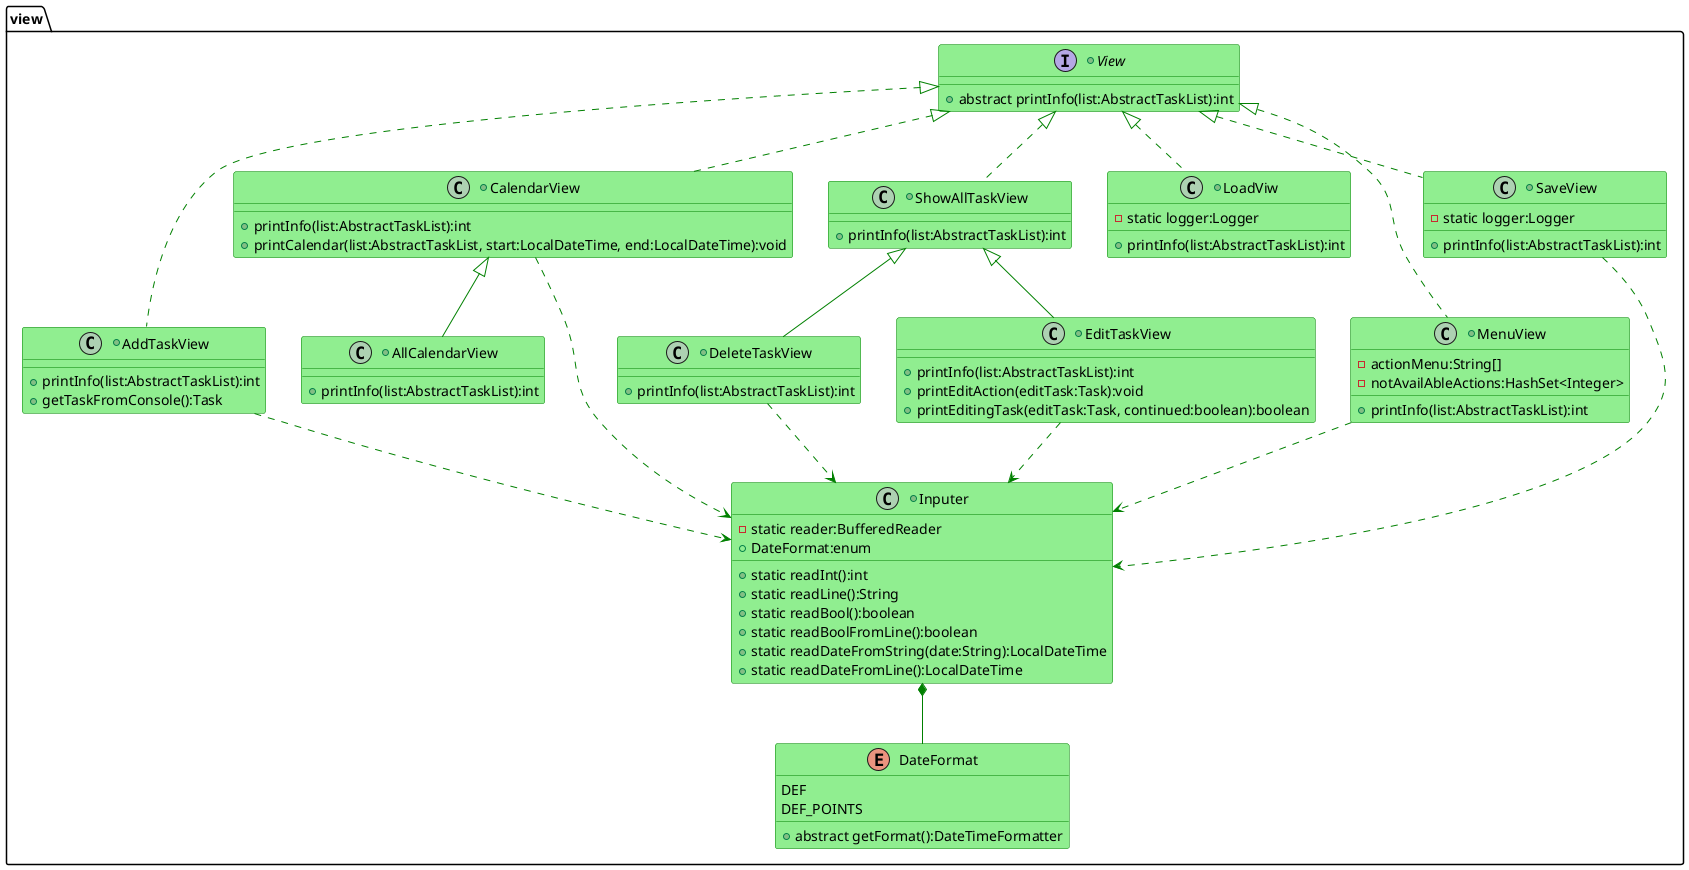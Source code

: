 @startuml
'https://plantuml.com/class-diagram

skinparam class {
  ' задаем светлозеленый цвет для фона классов по умолчанию
  BackgroundColor LightGreen
  ' задаем синий цвет для связей классов по умолчанию
  ArrowColor      Green
  ' задаем красный цвет для контуров классов по умолчанию
  BorderColor     Green
}

package "view" {
    +interface View {
        +abstract printInfo(list:AbstractTaskList):int
    }

    +class AddTaskView implements View {
          +printInfo(list:AbstractTaskList):int
          +getTaskFromConsole():Task
    }

    +class AllCalendarView extends CalendarView {
          +printInfo(list:AbstractTaskList):int
    }

    +class CalendarView implements View {
          +printInfo(list:AbstractTaskList):int
          +printCalendar(list:AbstractTaskList, start:LocalDateTime, end:LocalDateTime):void
    }

    +class DeleteTaskView extends ShowAllTaskView {
          +printInfo(list:AbstractTaskList):int
    }

    +class EditTaskView extends ShowAllTaskView {
          +printInfo(list:AbstractTaskList):int
          +printEditAction(editTask:Task):void
          +printEditingTask(editTask:Task, continued:boolean):boolean
    }

    +class LoadViw implements View {
          -static logger:Logger
          +printInfo(list:AbstractTaskList):int
    }

    +class MenuView implements View {
          -actionMenu:String[]
          -notAvailAbleActions:HashSet<Integer>
          +printInfo(list:AbstractTaskList):int
    }

    +class SaveView implements View {
          -static logger:Logger
          +printInfo(list:AbstractTaskList):int
    }

    +class ShowAllTaskView implements View {
          +printInfo(list:AbstractTaskList):int
    }

    +class Inputer {
              -static reader:BufferedReader
              +DateFormat:enum
              +static readInt():int
              +static readLine():String
              +static readBool():boolean
              +static readBoolFromLine():boolean
              +static readDateFromString(date:String):LocalDateTime
              +static readDateFromLine():LocalDateTime
        }
        enum DateFormat {
             DEF
             DEF_POINTS
             +abstract getFormat():DateTimeFormatter
        }
        Inputer *-- DateFormat
        AddTaskView ..> Inputer
        CalendarView ..> Inputer
        DeleteTaskView ..> Inputer
        EditTaskView ..> Inputer
        MenuView ..> Inputer
        SaveView ..> Inputer
}

@enduml